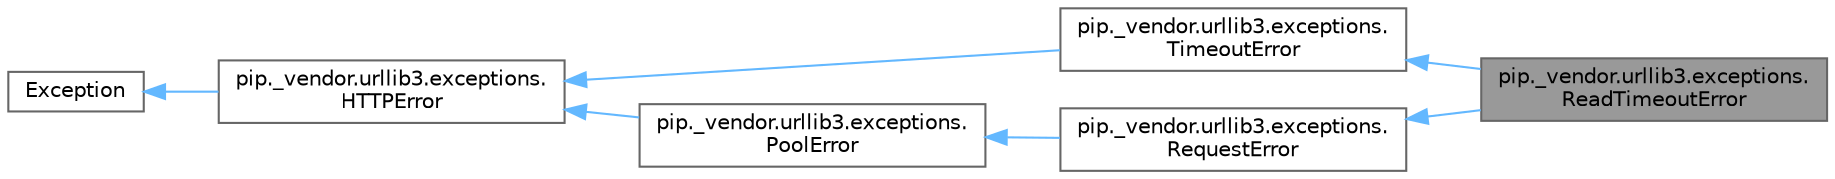 digraph "pip._vendor.urllib3.exceptions.ReadTimeoutError"
{
 // LATEX_PDF_SIZE
  bgcolor="transparent";
  edge [fontname=Helvetica,fontsize=10,labelfontname=Helvetica,labelfontsize=10];
  node [fontname=Helvetica,fontsize=10,shape=box,height=0.2,width=0.4];
  rankdir="LR";
  Node1 [id="Node000001",label="pip._vendor.urllib3.exceptions.\lReadTimeoutError",height=0.2,width=0.4,color="gray40", fillcolor="grey60", style="filled", fontcolor="black",tooltip=" "];
  Node2 -> Node1 [id="edge1_Node000001_Node000002",dir="back",color="steelblue1",style="solid",tooltip=" "];
  Node2 [id="Node000002",label="pip._vendor.urllib3.exceptions.\lTimeoutError",height=0.2,width=0.4,color="gray40", fillcolor="white", style="filled",URL="$classpip_1_1__vendor_1_1urllib3_1_1exceptions_1_1_timeout_error.html",tooltip=" "];
  Node3 -> Node2 [id="edge2_Node000002_Node000003",dir="back",color="steelblue1",style="solid",tooltip=" "];
  Node3 [id="Node000003",label="pip._vendor.urllib3.exceptions.\lHTTPError",height=0.2,width=0.4,color="gray40", fillcolor="white", style="filled",URL="$classpip_1_1__vendor_1_1urllib3_1_1exceptions_1_1_h_t_t_p_error.html",tooltip=" "];
  Node4 -> Node3 [id="edge3_Node000003_Node000004",dir="back",color="steelblue1",style="solid",tooltip=" "];
  Node4 [id="Node000004",label="Exception",height=0.2,width=0.4,color="gray40", fillcolor="white", style="filled",tooltip=" "];
  Node5 -> Node1 [id="edge4_Node000001_Node000005",dir="back",color="steelblue1",style="solid",tooltip=" "];
  Node5 [id="Node000005",label="pip._vendor.urllib3.exceptions.\lRequestError",height=0.2,width=0.4,color="gray40", fillcolor="white", style="filled",URL="$classpip_1_1__vendor_1_1urllib3_1_1exceptions_1_1_request_error.html",tooltip=" "];
  Node6 -> Node5 [id="edge5_Node000005_Node000006",dir="back",color="steelblue1",style="solid",tooltip=" "];
  Node6 [id="Node000006",label="pip._vendor.urllib3.exceptions.\lPoolError",height=0.2,width=0.4,color="gray40", fillcolor="white", style="filled",URL="$classpip_1_1__vendor_1_1urllib3_1_1exceptions_1_1_pool_error.html",tooltip=" "];
  Node3 -> Node6 [id="edge6_Node000006_Node000003",dir="back",color="steelblue1",style="solid",tooltip=" "];
}
